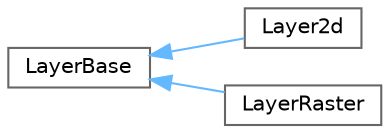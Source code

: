 digraph "Graphical Class Hierarchy"
{
 // LATEX_PDF_SIZE
  bgcolor="transparent";
  edge [fontname=Helvetica,fontsize=10,labelfontname=Helvetica,labelfontsize=10];
  node [fontname=Helvetica,fontsize=10,shape=box,height=0.2,width=0.4];
  rankdir="LR";
  Node0 [id="Node000000",label="LayerBase",height=0.2,width=0.4,color="grey40", fillcolor="white", style="filled",URL="$classLayerBase.html",tooltip=" "];
  Node0 -> Node1 [id="edge10_Node000000_Node000001",dir="back",color="steelblue1",style="solid",tooltip=" "];
  Node1 [id="Node000001",label="Layer2d",height=0.2,width=0.4,color="grey40", fillcolor="white", style="filled",URL="$classLayer2d.html",tooltip=" "];
  Node0 -> Node2 [id="edge11_Node000000_Node000002",dir="back",color="steelblue1",style="solid",tooltip=" "];
  Node2 [id="Node000002",label="LayerRaster",height=0.2,width=0.4,color="grey40", fillcolor="white", style="filled",URL="$classLayerRaster.html",tooltip=" "];
}
